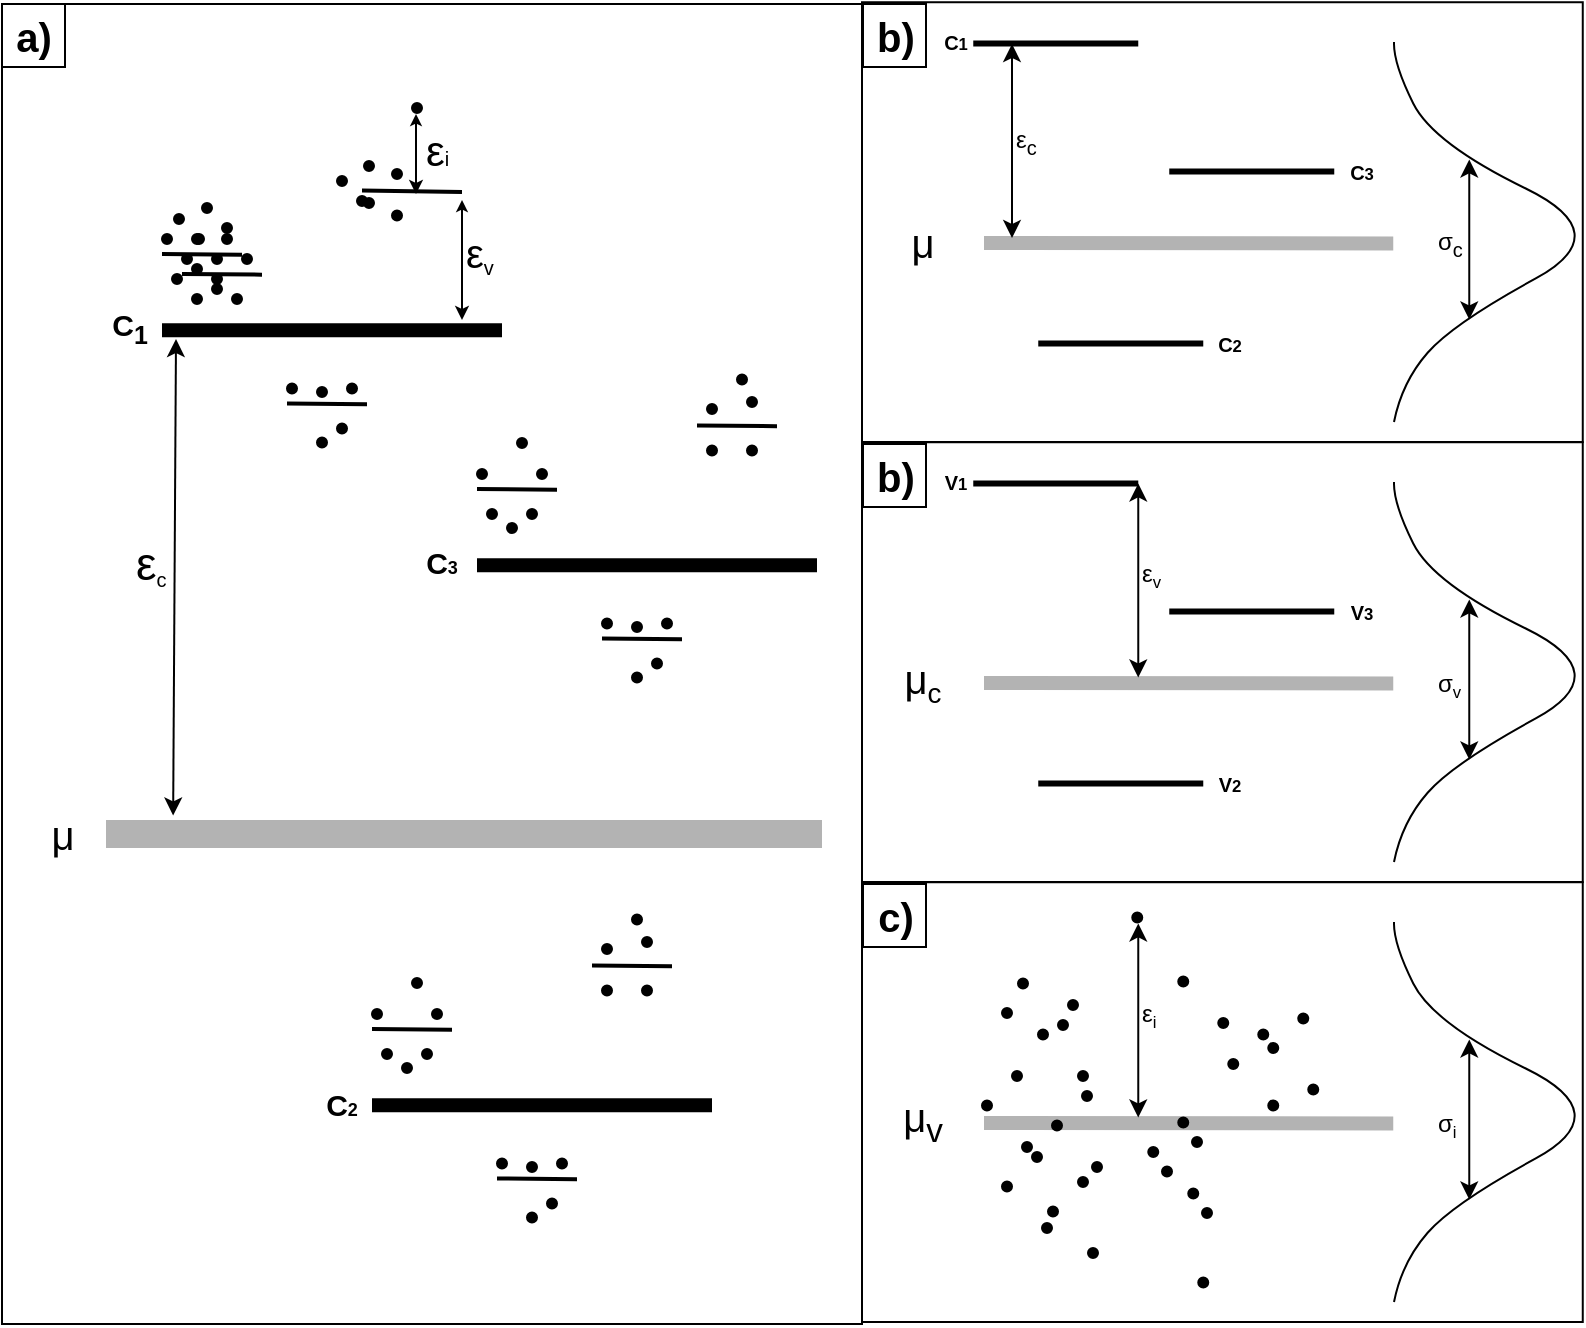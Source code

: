 <mxfile version="21.2.9" type="device">
  <diagram name="Page-1" id="FfpQ_IazZVa8o45NC3K8">
    <mxGraphModel dx="1207" dy="762" grid="1" gridSize="10" guides="1" tooltips="1" connect="1" arrows="1" fold="1" page="1" pageScale="1" pageWidth="2339" pageHeight="3300" math="0" shadow="0">
      <root>
        <mxCell id="0" />
        <mxCell id="1" parent="0" />
        <mxCell id="MrRq66L4TLLm8c6IWFrE-815" value="" style="rounded=0;whiteSpace=wrap;html=1;fillColor=none;" vertex="1" parent="1">
          <mxGeometry x="890" y="61" width="430" height="660" as="geometry" />
        </mxCell>
        <mxCell id="MrRq66L4TLLm8c6IWFrE-689" value="" style="rounded=0;whiteSpace=wrap;html=1;fillColor=none;" vertex="1" parent="1">
          <mxGeometry x="1320" y="60.12" width="360.38" height="219.88" as="geometry" />
        </mxCell>
        <mxCell id="MrRq66L4TLLm8c6IWFrE-183" value="" style="endArrow=none;html=1;rounded=0;strokeColor=#B3B3B3;strokeWidth=14;" edge="1" parent="1">
          <mxGeometry width="50" height="50" relative="1" as="geometry">
            <mxPoint x="942" y="476" as="sourcePoint" />
            <mxPoint x="1300" y="476" as="targetPoint" />
          </mxGeometry>
        </mxCell>
        <mxCell id="MrRq66L4TLLm8c6IWFrE-233" value="" style="curved=1;endArrow=none;html=1;rounded=0;endFill=0;" edge="1" parent="1">
          <mxGeometry width="50" height="50" relative="1" as="geometry">
            <mxPoint x="1586" y="270" as="sourcePoint" />
            <mxPoint x="1586" y="80" as="targetPoint" />
            <Array as="points">
              <mxPoint x="1590" y="250" />
              <mxPoint x="1615.63" y="220.74" />
              <mxPoint x="1698.13" y="175.74" />
              <mxPoint x="1605.63" y="130.74" />
              <mxPoint x="1585.63" y="90.74" />
            </Array>
          </mxGeometry>
        </mxCell>
        <mxCell id="MrRq66L4TLLm8c6IWFrE-234" value="" style="endArrow=none;html=1;rounded=0;strokeColor=#B3B3B3;strokeWidth=7;" edge="1" parent="1">
          <mxGeometry width="50" height="50" relative="1" as="geometry">
            <mxPoint x="1381" y="180.5" as="sourcePoint" />
            <mxPoint x="1585.63" y="180.74" as="targetPoint" />
          </mxGeometry>
        </mxCell>
        <mxCell id="MrRq66L4TLLm8c6IWFrE-236" value="" style="endArrow=none;html=1;rounded=0;strokeWidth=3;" edge="1" parent="1">
          <mxGeometry width="50" height="50" relative="1" as="geometry">
            <mxPoint x="1375.63" y="80.74" as="sourcePoint" />
            <mxPoint x="1458.13" y="80.74" as="targetPoint" />
          </mxGeometry>
        </mxCell>
        <mxCell id="MrRq66L4TLLm8c6IWFrE-237" value="" style="endArrow=classic;startArrow=classic;html=1;rounded=0;" edge="1" parent="1">
          <mxGeometry width="50" height="50" relative="1" as="geometry">
            <mxPoint x="1395" y="178" as="sourcePoint" />
            <mxPoint x="1395" y="81" as="targetPoint" />
          </mxGeometry>
        </mxCell>
        <mxCell id="MrRq66L4TLLm8c6IWFrE-238" value="&lt;div style=&quot;&quot;&gt;&lt;span style=&quot;background-color: initial;&quot;&gt;ε&lt;/span&gt;&lt;sub style=&quot;background-color: initial;&quot;&gt;c&lt;/sub&gt;&lt;/div&gt;" style="text;html=1;strokeColor=none;fillColor=none;align=left;verticalAlign=middle;whiteSpace=wrap;rounded=0;" vertex="1" parent="1">
          <mxGeometry x="1395" y="114.5" width="20" height="30" as="geometry" />
        </mxCell>
        <mxCell id="MrRq66L4TLLm8c6IWFrE-239" value="" style="endArrow=none;html=1;rounded=0;strokeWidth=3;" edge="1" parent="1">
          <mxGeometry width="50" height="50" relative="1" as="geometry">
            <mxPoint x="1408.13" y="230.74" as="sourcePoint" />
            <mxPoint x="1490.63" y="230.74" as="targetPoint" />
          </mxGeometry>
        </mxCell>
        <mxCell id="MrRq66L4TLLm8c6IWFrE-240" value="&lt;b style=&quot;&quot;&gt;&lt;font size=&quot;1&quot;&gt;C&lt;/font&gt;&lt;span style=&quot;font-size: 8.333px;&quot;&gt;2&lt;/span&gt;&lt;/b&gt;" style="text;html=1;strokeColor=none;fillColor=none;align=center;verticalAlign=middle;whiteSpace=wrap;rounded=0;" vertex="1" parent="1">
          <mxGeometry x="1488.13" y="215.74" width="32" height="30" as="geometry" />
        </mxCell>
        <mxCell id="MrRq66L4TLLm8c6IWFrE-241" value="" style="endArrow=none;html=1;rounded=0;strokeWidth=3;" edge="1" parent="1">
          <mxGeometry width="50" height="50" relative="1" as="geometry">
            <mxPoint x="1473.63" y="144.74" as="sourcePoint" />
            <mxPoint x="1556.13" y="144.74" as="targetPoint" />
          </mxGeometry>
        </mxCell>
        <mxCell id="MrRq66L4TLLm8c6IWFrE-242" value="&lt;b style=&quot;&quot;&gt;&lt;font size=&quot;1&quot;&gt;C&lt;/font&gt;&lt;span style=&quot;font-size: 8.333px;&quot;&gt;3&lt;/span&gt;&lt;/b&gt;" style="text;html=1;strokeColor=none;fillColor=none;align=center;verticalAlign=middle;whiteSpace=wrap;rounded=0;" vertex="1" parent="1">
          <mxGeometry x="1553.63" y="129.74" width="32" height="30" as="geometry" />
        </mxCell>
        <mxCell id="MrRq66L4TLLm8c6IWFrE-243" value="&lt;b style=&quot;&quot;&gt;&lt;font size=&quot;1&quot;&gt;C&lt;/font&gt;&lt;span style=&quot;font-size: 8.333px;&quot;&gt;1&lt;/span&gt;&lt;/b&gt;" style="text;html=1;strokeColor=none;fillColor=none;align=center;verticalAlign=middle;whiteSpace=wrap;rounded=0;" vertex="1" parent="1">
          <mxGeometry x="1350.63" y="64.74" width="32" height="30" as="geometry" />
        </mxCell>
        <mxCell id="MrRq66L4TLLm8c6IWFrE-244" value="σ&lt;sub&gt;c&lt;/sub&gt;" style="text;html=1;strokeColor=none;fillColor=none;align=left;verticalAlign=middle;whiteSpace=wrap;rounded=0;" vertex="1" parent="1">
          <mxGeometry x="1605.63" y="165.74" width="20" height="30" as="geometry" />
        </mxCell>
        <mxCell id="MrRq66L4TLLm8c6IWFrE-245" value="" style="endArrow=classic;startArrow=classic;html=1;rounded=0;" edge="1" parent="1">
          <mxGeometry width="50" height="50" relative="1" as="geometry">
            <mxPoint x="1623.63" y="218.74" as="sourcePoint" />
            <mxPoint x="1623.63" y="138.74" as="targetPoint" />
          </mxGeometry>
        </mxCell>
        <mxCell id="MrRq66L4TLLm8c6IWFrE-701" value="&lt;font style=&quot;font-size: 20px;&quot;&gt;μ&lt;/font&gt;" style="text;html=1;strokeColor=none;fillColor=none;align=center;verticalAlign=middle;whiteSpace=wrap;rounded=0;" vertex="1" parent="1">
          <mxGeometry x="1339.63" y="165" width="21" height="30" as="geometry" />
        </mxCell>
        <mxCell id="MrRq66L4TLLm8c6IWFrE-704" value="&lt;b&gt;&lt;font style=&quot;font-size: 20px;&quot;&gt;b)&lt;/font&gt;&lt;/b&gt;" style="whiteSpace=wrap;html=1;aspect=fixed;" vertex="1" parent="1">
          <mxGeometry x="1320.5" y="61" width="31.5" height="31.5" as="geometry" />
        </mxCell>
        <mxCell id="MrRq66L4TLLm8c6IWFrE-708" value="" style="endArrow=none;html=1;rounded=0;strokeWidth=7;" edge="1" parent="1">
          <mxGeometry width="50" height="50" relative="1" as="geometry">
            <mxPoint x="970" y="224.17" as="sourcePoint" />
            <mxPoint x="1140" y="224.17" as="targetPoint" />
          </mxGeometry>
        </mxCell>
        <mxCell id="MrRq66L4TLLm8c6IWFrE-720" value="" style="endArrow=none;html=1;rounded=0;strokeWidth=2;" edge="1" parent="1">
          <mxGeometry width="50" height="50" relative="1" as="geometry">
            <mxPoint x="970" y="186" as="sourcePoint" />
            <mxPoint x="1010" y="186.33" as="targetPoint" />
          </mxGeometry>
        </mxCell>
        <mxCell id="MrRq66L4TLLm8c6IWFrE-724" value="" style="ellipse;whiteSpace=wrap;html=1;aspect=fixed;fillColor=#000000;" vertex="1" parent="1">
          <mxGeometry x="970" y="176" width="5" height="5" as="geometry" />
        </mxCell>
        <mxCell id="MrRq66L4TLLm8c6IWFrE-727" value="" style="ellipse;whiteSpace=wrap;html=1;aspect=fixed;fillColor=#000000;" vertex="1" parent="1">
          <mxGeometry x="975" y="196" width="5" height="5" as="geometry" />
        </mxCell>
        <mxCell id="MrRq66L4TLLm8c6IWFrE-728" value="" style="ellipse;whiteSpace=wrap;html=1;aspect=fixed;fillColor=#000000;" vertex="1" parent="1">
          <mxGeometry x="995" y="196" width="5" height="5" as="geometry" />
        </mxCell>
        <mxCell id="MrRq66L4TLLm8c6IWFrE-729" value="" style="ellipse;whiteSpace=wrap;html=1;aspect=fixed;fillColor=#000000;" vertex="1" parent="1">
          <mxGeometry x="1000" y="176" width="5" height="5" as="geometry" />
        </mxCell>
        <mxCell id="MrRq66L4TLLm8c6IWFrE-741" value="" style="ellipse;whiteSpace=wrap;html=1;aspect=fixed;fillColor=#000000;" vertex="1" parent="1">
          <mxGeometry x="990" y="160.5" width="5" height="5" as="geometry" />
        </mxCell>
        <mxCell id="MrRq66L4TLLm8c6IWFrE-742" value="" style="ellipse;whiteSpace=wrap;html=1;aspect=fixed;fillColor=#000000;" vertex="1" parent="1">
          <mxGeometry x="985" y="191" width="5" height="5" as="geometry" />
        </mxCell>
        <mxCell id="MrRq66L4TLLm8c6IWFrE-743" value="" style="endArrow=none;html=1;rounded=0;strokeWidth=2;" edge="1" parent="1">
          <mxGeometry width="50" height="50" relative="1" as="geometry">
            <mxPoint x="1070" y="154.25" as="sourcePoint" />
            <mxPoint x="1120" y="155" as="targetPoint" />
          </mxGeometry>
        </mxCell>
        <mxCell id="MrRq66L4TLLm8c6IWFrE-744" value="" style="ellipse;whiteSpace=wrap;html=1;aspect=fixed;fillColor=#000000;" vertex="1" parent="1">
          <mxGeometry x="1085" y="143.5" width="5" height="5" as="geometry" />
        </mxCell>
        <mxCell id="MrRq66L4TLLm8c6IWFrE-745" value="" style="ellipse;whiteSpace=wrap;html=1;aspect=fixed;fillColor=#000000;" vertex="1" parent="1">
          <mxGeometry x="1085" y="164.25" width="5" height="5" as="geometry" />
        </mxCell>
        <mxCell id="MrRq66L4TLLm8c6IWFrE-747" value="" style="ellipse;whiteSpace=wrap;html=1;aspect=fixed;fillColor=#000000;" vertex="1" parent="1">
          <mxGeometry x="1057.5" y="147" width="5" height="5" as="geometry" />
        </mxCell>
        <mxCell id="MrRq66L4TLLm8c6IWFrE-748" value="" style="ellipse;whiteSpace=wrap;html=1;aspect=fixed;fillColor=#000000;" vertex="1" parent="1">
          <mxGeometry x="1071" y="139.5" width="5" height="5" as="geometry" />
        </mxCell>
        <mxCell id="MrRq66L4TLLm8c6IWFrE-750" value="" style="endArrow=none;html=1;rounded=0;strokeWidth=2;" edge="1" parent="1">
          <mxGeometry width="50" height="50" relative="1" as="geometry">
            <mxPoint x="1032.5" y="260.75" as="sourcePoint" />
            <mxPoint x="1072.5" y="261.08" as="targetPoint" />
          </mxGeometry>
        </mxCell>
        <mxCell id="MrRq66L4TLLm8c6IWFrE-751" value="" style="ellipse;whiteSpace=wrap;html=1;aspect=fixed;fillColor=#000000;" vertex="1" parent="1">
          <mxGeometry x="1032.5" y="250.75" width="5" height="5" as="geometry" />
        </mxCell>
        <mxCell id="MrRq66L4TLLm8c6IWFrE-753" value="" style="ellipse;whiteSpace=wrap;html=1;aspect=fixed;fillColor=#000000;" vertex="1" parent="1">
          <mxGeometry x="1057.5" y="270.75" width="5" height="5" as="geometry" />
        </mxCell>
        <mxCell id="MrRq66L4TLLm8c6IWFrE-754" value="" style="ellipse;whiteSpace=wrap;html=1;aspect=fixed;fillColor=#000000;" vertex="1" parent="1">
          <mxGeometry x="1062.5" y="250.75" width="5" height="5" as="geometry" />
        </mxCell>
        <mxCell id="MrRq66L4TLLm8c6IWFrE-756" value="" style="ellipse;whiteSpace=wrap;html=1;aspect=fixed;fillColor=#000000;" vertex="1" parent="1">
          <mxGeometry x="1047.5" y="277.75" width="5" height="5" as="geometry" />
        </mxCell>
        <mxCell id="MrRq66L4TLLm8c6IWFrE-758" value="" style="ellipse;whiteSpace=wrap;html=1;aspect=fixed;fillColor=#000000;" vertex="1" parent="1">
          <mxGeometry x="1047.5" y="252.5" width="5" height="5" as="geometry" />
        </mxCell>
        <mxCell id="MrRq66L4TLLm8c6IWFrE-761" value="" style="endArrow=none;html=1;rounded=0;strokeWidth=7;" edge="1" parent="1">
          <mxGeometry width="50" height="50" relative="1" as="geometry">
            <mxPoint x="1127.5" y="341.67" as="sourcePoint" />
            <mxPoint x="1297.5" y="341.67" as="targetPoint" />
          </mxGeometry>
        </mxCell>
        <mxCell id="MrRq66L4TLLm8c6IWFrE-762" value="" style="endArrow=none;html=1;rounded=0;strokeWidth=2;" edge="1" parent="1">
          <mxGeometry width="50" height="50" relative="1" as="geometry">
            <mxPoint x="1127.5" y="303.5" as="sourcePoint" />
            <mxPoint x="1167.5" y="303.83" as="targetPoint" />
          </mxGeometry>
        </mxCell>
        <mxCell id="MrRq66L4TLLm8c6IWFrE-763" value="" style="ellipse;whiteSpace=wrap;html=1;aspect=fixed;fillColor=#000000;" vertex="1" parent="1">
          <mxGeometry x="1127.5" y="293.5" width="5" height="5" as="geometry" />
        </mxCell>
        <mxCell id="MrRq66L4TLLm8c6IWFrE-764" value="" style="ellipse;whiteSpace=wrap;html=1;aspect=fixed;fillColor=#000000;" vertex="1" parent="1">
          <mxGeometry x="1132.5" y="313.5" width="5" height="5" as="geometry" />
        </mxCell>
        <mxCell id="MrRq66L4TLLm8c6IWFrE-765" value="" style="ellipse;whiteSpace=wrap;html=1;aspect=fixed;fillColor=#000000;" vertex="1" parent="1">
          <mxGeometry x="1152.5" y="313.5" width="5" height="5" as="geometry" />
        </mxCell>
        <mxCell id="MrRq66L4TLLm8c6IWFrE-766" value="" style="ellipse;whiteSpace=wrap;html=1;aspect=fixed;fillColor=#000000;" vertex="1" parent="1">
          <mxGeometry x="1157.5" y="293.5" width="5" height="5" as="geometry" />
        </mxCell>
        <mxCell id="MrRq66L4TLLm8c6IWFrE-767" value="" style="ellipse;whiteSpace=wrap;html=1;aspect=fixed;fillColor=#000000;" vertex="1" parent="1">
          <mxGeometry x="1147.5" y="278" width="5" height="5" as="geometry" />
        </mxCell>
        <mxCell id="MrRq66L4TLLm8c6IWFrE-768" value="" style="ellipse;whiteSpace=wrap;html=1;aspect=fixed;fillColor=#000000;" vertex="1" parent="1">
          <mxGeometry x="1142.5" y="320.5" width="5" height="5" as="geometry" />
        </mxCell>
        <mxCell id="MrRq66L4TLLm8c6IWFrE-769" value="" style="endArrow=none;html=1;rounded=0;strokeWidth=2;" edge="1" parent="1">
          <mxGeometry width="50" height="50" relative="1" as="geometry">
            <mxPoint x="1237.5" y="271.75" as="sourcePoint" />
            <mxPoint x="1277.5" y="272.08" as="targetPoint" />
          </mxGeometry>
        </mxCell>
        <mxCell id="MrRq66L4TLLm8c6IWFrE-770" value="" style="ellipse;whiteSpace=wrap;html=1;aspect=fixed;fillColor=#000000;" vertex="1" parent="1">
          <mxGeometry x="1242.5" y="261" width="5" height="5" as="geometry" />
        </mxCell>
        <mxCell id="MrRq66L4TLLm8c6IWFrE-771" value="" style="ellipse;whiteSpace=wrap;html=1;aspect=fixed;fillColor=#000000;" vertex="1" parent="1">
          <mxGeometry x="1242.5" y="281.75" width="5" height="5" as="geometry" />
        </mxCell>
        <mxCell id="MrRq66L4TLLm8c6IWFrE-772" value="" style="ellipse;whiteSpace=wrap;html=1;aspect=fixed;fillColor=#000000;" vertex="1" parent="1">
          <mxGeometry x="1262.5" y="281.75" width="5" height="5" as="geometry" />
        </mxCell>
        <mxCell id="MrRq66L4TLLm8c6IWFrE-773" value="" style="ellipse;whiteSpace=wrap;html=1;aspect=fixed;fillColor=#000000;" vertex="1" parent="1">
          <mxGeometry x="1262.5" y="257.5" width="5" height="5" as="geometry" />
        </mxCell>
        <mxCell id="MrRq66L4TLLm8c6IWFrE-774" value="" style="ellipse;whiteSpace=wrap;html=1;aspect=fixed;fillColor=#000000;" vertex="1" parent="1">
          <mxGeometry x="1257.5" y="246.25" width="5" height="5" as="geometry" />
        </mxCell>
        <mxCell id="MrRq66L4TLLm8c6IWFrE-775" value="" style="endArrow=none;html=1;rounded=0;strokeWidth=2;" edge="1" parent="1">
          <mxGeometry width="50" height="50" relative="1" as="geometry">
            <mxPoint x="1190" y="378.25" as="sourcePoint" />
            <mxPoint x="1230" y="378.58" as="targetPoint" />
          </mxGeometry>
        </mxCell>
        <mxCell id="MrRq66L4TLLm8c6IWFrE-776" value="" style="ellipse;whiteSpace=wrap;html=1;aspect=fixed;fillColor=#000000;" vertex="1" parent="1">
          <mxGeometry x="1190" y="368.25" width="5" height="5" as="geometry" />
        </mxCell>
        <mxCell id="MrRq66L4TLLm8c6IWFrE-777" value="" style="ellipse;whiteSpace=wrap;html=1;aspect=fixed;fillColor=#000000;" vertex="1" parent="1">
          <mxGeometry x="1215" y="388.25" width="5" height="5" as="geometry" />
        </mxCell>
        <mxCell id="MrRq66L4TLLm8c6IWFrE-778" value="" style="ellipse;whiteSpace=wrap;html=1;aspect=fixed;fillColor=#000000;" vertex="1" parent="1">
          <mxGeometry x="1220" y="368.25" width="5" height="5" as="geometry" />
        </mxCell>
        <mxCell id="MrRq66L4TLLm8c6IWFrE-779" value="" style="ellipse;whiteSpace=wrap;html=1;aspect=fixed;fillColor=#000000;" vertex="1" parent="1">
          <mxGeometry x="1205" y="395.25" width="5" height="5" as="geometry" />
        </mxCell>
        <mxCell id="MrRq66L4TLLm8c6IWFrE-780" value="" style="ellipse;whiteSpace=wrap;html=1;aspect=fixed;fillColor=#000000;" vertex="1" parent="1">
          <mxGeometry x="1205" y="370" width="5" height="5" as="geometry" />
        </mxCell>
        <mxCell id="MrRq66L4TLLm8c6IWFrE-781" value="" style="endArrow=none;html=1;rounded=0;strokeWidth=7;" edge="1" parent="1">
          <mxGeometry width="50" height="50" relative="1" as="geometry">
            <mxPoint x="1075" y="611.67" as="sourcePoint" />
            <mxPoint x="1245" y="611.67" as="targetPoint" />
          </mxGeometry>
        </mxCell>
        <mxCell id="MrRq66L4TLLm8c6IWFrE-782" value="" style="endArrow=none;html=1;rounded=0;strokeWidth=2;" edge="1" parent="1">
          <mxGeometry width="50" height="50" relative="1" as="geometry">
            <mxPoint x="1075" y="573.5" as="sourcePoint" />
            <mxPoint x="1115" y="573.83" as="targetPoint" />
          </mxGeometry>
        </mxCell>
        <mxCell id="MrRq66L4TLLm8c6IWFrE-783" value="" style="ellipse;whiteSpace=wrap;html=1;aspect=fixed;fillColor=#000000;" vertex="1" parent="1">
          <mxGeometry x="1075" y="563.5" width="5" height="5" as="geometry" />
        </mxCell>
        <mxCell id="MrRq66L4TLLm8c6IWFrE-784" value="" style="ellipse;whiteSpace=wrap;html=1;aspect=fixed;fillColor=#000000;" vertex="1" parent="1">
          <mxGeometry x="1080" y="583.5" width="5" height="5" as="geometry" />
        </mxCell>
        <mxCell id="MrRq66L4TLLm8c6IWFrE-785" value="" style="ellipse;whiteSpace=wrap;html=1;aspect=fixed;fillColor=#000000;" vertex="1" parent="1">
          <mxGeometry x="1100" y="583.5" width="5" height="5" as="geometry" />
        </mxCell>
        <mxCell id="MrRq66L4TLLm8c6IWFrE-786" value="" style="ellipse;whiteSpace=wrap;html=1;aspect=fixed;fillColor=#000000;" vertex="1" parent="1">
          <mxGeometry x="1105" y="563.5" width="5" height="5" as="geometry" />
        </mxCell>
        <mxCell id="MrRq66L4TLLm8c6IWFrE-787" value="" style="ellipse;whiteSpace=wrap;html=1;aspect=fixed;fillColor=#000000;" vertex="1" parent="1">
          <mxGeometry x="1095" y="548" width="5" height="5" as="geometry" />
        </mxCell>
        <mxCell id="MrRq66L4TLLm8c6IWFrE-788" value="" style="ellipse;whiteSpace=wrap;html=1;aspect=fixed;fillColor=#000000;" vertex="1" parent="1">
          <mxGeometry x="1090" y="590.5" width="5" height="5" as="geometry" />
        </mxCell>
        <mxCell id="MrRq66L4TLLm8c6IWFrE-789" value="" style="endArrow=none;html=1;rounded=0;strokeWidth=2;" edge="1" parent="1">
          <mxGeometry width="50" height="50" relative="1" as="geometry">
            <mxPoint x="1185" y="541.75" as="sourcePoint" />
            <mxPoint x="1225" y="542.08" as="targetPoint" />
          </mxGeometry>
        </mxCell>
        <mxCell id="MrRq66L4TLLm8c6IWFrE-790" value="" style="ellipse;whiteSpace=wrap;html=1;aspect=fixed;fillColor=#000000;" vertex="1" parent="1">
          <mxGeometry x="1190" y="531" width="5" height="5" as="geometry" />
        </mxCell>
        <mxCell id="MrRq66L4TLLm8c6IWFrE-791" value="" style="ellipse;whiteSpace=wrap;html=1;aspect=fixed;fillColor=#000000;" vertex="1" parent="1">
          <mxGeometry x="1190" y="551.75" width="5" height="5" as="geometry" />
        </mxCell>
        <mxCell id="MrRq66L4TLLm8c6IWFrE-792" value="" style="ellipse;whiteSpace=wrap;html=1;aspect=fixed;fillColor=#000000;" vertex="1" parent="1">
          <mxGeometry x="1210" y="551.75" width="5" height="5" as="geometry" />
        </mxCell>
        <mxCell id="MrRq66L4TLLm8c6IWFrE-793" value="" style="ellipse;whiteSpace=wrap;html=1;aspect=fixed;fillColor=#000000;" vertex="1" parent="1">
          <mxGeometry x="1210" y="527.5" width="5" height="5" as="geometry" />
        </mxCell>
        <mxCell id="MrRq66L4TLLm8c6IWFrE-794" value="" style="ellipse;whiteSpace=wrap;html=1;aspect=fixed;fillColor=#000000;" vertex="1" parent="1">
          <mxGeometry x="1205" y="516.25" width="5" height="5" as="geometry" />
        </mxCell>
        <mxCell id="MrRq66L4TLLm8c6IWFrE-795" value="" style="endArrow=none;html=1;rounded=0;strokeWidth=2;" edge="1" parent="1">
          <mxGeometry width="50" height="50" relative="1" as="geometry">
            <mxPoint x="1137.5" y="648.25" as="sourcePoint" />
            <mxPoint x="1177.5" y="648.58" as="targetPoint" />
          </mxGeometry>
        </mxCell>
        <mxCell id="MrRq66L4TLLm8c6IWFrE-796" value="" style="ellipse;whiteSpace=wrap;html=1;aspect=fixed;fillColor=#000000;" vertex="1" parent="1">
          <mxGeometry x="1137.5" y="638.25" width="5" height="5" as="geometry" />
        </mxCell>
        <mxCell id="MrRq66L4TLLm8c6IWFrE-797" value="" style="ellipse;whiteSpace=wrap;html=1;aspect=fixed;fillColor=#000000;" vertex="1" parent="1">
          <mxGeometry x="1162.5" y="658.25" width="5" height="5" as="geometry" />
        </mxCell>
        <mxCell id="MrRq66L4TLLm8c6IWFrE-798" value="" style="ellipse;whiteSpace=wrap;html=1;aspect=fixed;fillColor=#000000;" vertex="1" parent="1">
          <mxGeometry x="1167.5" y="638.25" width="5" height="5" as="geometry" />
        </mxCell>
        <mxCell id="MrRq66L4TLLm8c6IWFrE-799" value="" style="ellipse;whiteSpace=wrap;html=1;aspect=fixed;fillColor=#000000;" vertex="1" parent="1">
          <mxGeometry x="1152.5" y="665.25" width="5" height="5" as="geometry" />
        </mxCell>
        <mxCell id="MrRq66L4TLLm8c6IWFrE-800" value="" style="ellipse;whiteSpace=wrap;html=1;aspect=fixed;fillColor=#000000;" vertex="1" parent="1">
          <mxGeometry x="1152.5" y="640" width="5" height="5" as="geometry" />
        </mxCell>
        <mxCell id="MrRq66L4TLLm8c6IWFrE-801" value="&lt;b style=&quot;font-size: 15px;&quot;&gt;&lt;font style=&quot;font-size: 15px;&quot;&gt;C&lt;/font&gt;&lt;span style=&quot;&quot;&gt;&lt;sub&gt;1&lt;/sub&gt;&lt;/span&gt;&lt;/b&gt;" style="text;html=1;strokeColor=none;fillColor=none;align=center;verticalAlign=middle;whiteSpace=wrap;rounded=0;" vertex="1" parent="1">
          <mxGeometry x="938" y="208" width="32" height="30" as="geometry" />
        </mxCell>
        <mxCell id="MrRq66L4TLLm8c6IWFrE-802" value="&lt;b style=&quot;&quot;&gt;&lt;font style=&quot;font-size: 15px;&quot;&gt;C&lt;/font&gt;&lt;font style=&quot;font-size: 9px;&quot;&gt;3&lt;/font&gt;&lt;/b&gt;" style="text;html=1;strokeColor=none;fillColor=none;align=center;verticalAlign=middle;whiteSpace=wrap;rounded=0;" vertex="1" parent="1">
          <mxGeometry x="1094" y="324.5" width="32" height="30" as="geometry" />
        </mxCell>
        <mxCell id="MrRq66L4TLLm8c6IWFrE-803" value="&lt;b style=&quot;&quot;&gt;&lt;font style=&quot;font-size: 15px;&quot;&gt;C&lt;/font&gt;&lt;font style=&quot;font-size: 9px;&quot;&gt;2&lt;/font&gt;&lt;/b&gt;" style="text;html=1;strokeColor=none;fillColor=none;align=center;verticalAlign=middle;whiteSpace=wrap;rounded=0;" vertex="1" parent="1">
          <mxGeometry x="1044" y="595.5" width="32" height="30" as="geometry" />
        </mxCell>
        <mxCell id="MrRq66L4TLLm8c6IWFrE-804" value="" style="endArrow=classic;startArrow=classic;html=1;rounded=0;entryX=1;entryY=0.75;entryDx=0;entryDy=0;" edge="1" parent="1">
          <mxGeometry width="50" height="50" relative="1" as="geometry">
            <mxPoint x="975.57" y="466.75" as="sourcePoint" />
            <mxPoint x="977" y="228.5" as="targetPoint" />
          </mxGeometry>
        </mxCell>
        <mxCell id="MrRq66L4TLLm8c6IWFrE-805" value="&lt;div style=&quot;&quot;&gt;&lt;span style=&quot;background-color: initial;&quot;&gt;&lt;font style=&quot;font-size: 23px;&quot;&gt;ε&lt;/font&gt;&lt;/span&gt;&lt;sub style=&quot;background-color: initial;&quot;&gt;c&lt;/sub&gt;&lt;/div&gt;" style="text;html=1;strokeColor=none;fillColor=none;align=left;verticalAlign=middle;whiteSpace=wrap;rounded=0;" vertex="1" parent="1">
          <mxGeometry x="955" y="325.75" width="20" height="30" as="geometry" />
        </mxCell>
        <mxCell id="MrRq66L4TLLm8c6IWFrE-806" value="" style="ellipse;whiteSpace=wrap;html=1;aspect=fixed;fillColor=#000000;" vertex="1" parent="1">
          <mxGeometry x="985" y="176" width="5" height="5" as="geometry" />
        </mxCell>
        <mxCell id="MrRq66L4TLLm8c6IWFrE-807" value="" style="ellipse;whiteSpace=wrap;html=1;aspect=fixed;fillColor=#000000;" vertex="1" parent="1">
          <mxGeometry x="976" y="166" width="5" height="5" as="geometry" />
        </mxCell>
        <mxCell id="MrRq66L4TLLm8c6IWFrE-808" value="" style="endArrow=classic;startArrow=classic;html=1;rounded=0;endSize=3;startSize=4;" edge="1" parent="1">
          <mxGeometry width="50" height="50" relative="1" as="geometry">
            <mxPoint x="1120" y="219" as="sourcePoint" />
            <mxPoint x="1120" y="159" as="targetPoint" />
          </mxGeometry>
        </mxCell>
        <mxCell id="MrRq66L4TLLm8c6IWFrE-809" value="&lt;div style=&quot;&quot;&gt;&lt;span style=&quot;background-color: initial;&quot;&gt;&lt;font style=&quot;font-size: 20px;&quot;&gt;ε&lt;/font&gt;&lt;/span&gt;&lt;sub style=&quot;background-color: initial;&quot;&gt;v&lt;/sub&gt;&lt;/div&gt;" style="text;html=1;strokeColor=none;fillColor=none;align=left;verticalAlign=middle;whiteSpace=wrap;rounded=0;" vertex="1" parent="1">
          <mxGeometry x="1120" y="171" width="20" height="30" as="geometry" />
        </mxCell>
        <mxCell id="MrRq66L4TLLm8c6IWFrE-810" value="" style="ellipse;whiteSpace=wrap;html=1;aspect=fixed;fillColor=#000000;" vertex="1" parent="1">
          <mxGeometry x="1071" y="158" width="5" height="5" as="geometry" />
        </mxCell>
        <mxCell id="MrRq66L4TLLm8c6IWFrE-812" value="" style="ellipse;whiteSpace=wrap;html=1;aspect=fixed;fillColor=#000000;" vertex="1" parent="1">
          <mxGeometry x="1095" y="110.5" width="5" height="5" as="geometry" />
        </mxCell>
        <mxCell id="MrRq66L4TLLm8c6IWFrE-813" value="" style="endArrow=classic;startArrow=classic;html=1;rounded=0;endSize=3;startSize=4;" edge="1" parent="1">
          <mxGeometry width="50" height="50" relative="1" as="geometry">
            <mxPoint x="1097" y="156" as="sourcePoint" />
            <mxPoint x="1097" y="116" as="targetPoint" />
          </mxGeometry>
        </mxCell>
        <mxCell id="MrRq66L4TLLm8c6IWFrE-814" value="&lt;div style=&quot;&quot;&gt;&lt;span style=&quot;background-color: initial;&quot;&gt;&lt;font style=&quot;font-size: 21px;&quot;&gt;ε&lt;/font&gt;&lt;span style=&quot;font-size: 10px;&quot;&gt;i&lt;/span&gt;&lt;/span&gt;&lt;/div&gt;" style="text;html=1;strokeColor=none;fillColor=none;align=left;verticalAlign=middle;whiteSpace=wrap;rounded=0;" vertex="1" parent="1">
          <mxGeometry x="1100" y="118.5" width="20" height="30" as="geometry" />
        </mxCell>
        <mxCell id="MrRq66L4TLLm8c6IWFrE-816" value="&lt;font style=&quot;font-size: 20px;&quot;&gt;μ&lt;/font&gt;" style="text;html=1;strokeColor=none;fillColor=none;align=center;verticalAlign=middle;whiteSpace=wrap;rounded=0;" vertex="1" parent="1">
          <mxGeometry x="910" y="461.25" width="21" height="30" as="geometry" />
        </mxCell>
        <mxCell id="MrRq66L4TLLm8c6IWFrE-834" value="" style="rounded=0;whiteSpace=wrap;html=1;fillColor=none;" vertex="1" parent="1">
          <mxGeometry x="1320" y="280.12" width="360.38" height="219.88" as="geometry" />
        </mxCell>
        <mxCell id="MrRq66L4TLLm8c6IWFrE-835" value="" style="curved=1;endArrow=none;html=1;rounded=0;endFill=0;" edge="1" parent="1">
          <mxGeometry width="50" height="50" relative="1" as="geometry">
            <mxPoint x="1586" y="490" as="sourcePoint" />
            <mxPoint x="1586" y="300" as="targetPoint" />
            <Array as="points">
              <mxPoint x="1590" y="470" />
              <mxPoint x="1615.63" y="440.74" />
              <mxPoint x="1698.13" y="395.74" />
              <mxPoint x="1605.63" y="350.74" />
              <mxPoint x="1585.63" y="310.74" />
            </Array>
          </mxGeometry>
        </mxCell>
        <mxCell id="MrRq66L4TLLm8c6IWFrE-836" value="" style="endArrow=none;html=1;rounded=0;strokeColor=#B3B3B3;strokeWidth=7;" edge="1" parent="1">
          <mxGeometry width="50" height="50" relative="1" as="geometry">
            <mxPoint x="1381" y="400.5" as="sourcePoint" />
            <mxPoint x="1585.63" y="400.74" as="targetPoint" />
          </mxGeometry>
        </mxCell>
        <mxCell id="MrRq66L4TLLm8c6IWFrE-837" value="" style="endArrow=none;html=1;rounded=0;strokeWidth=3;" edge="1" parent="1">
          <mxGeometry width="50" height="50" relative="1" as="geometry">
            <mxPoint x="1375.63" y="300.74" as="sourcePoint" />
            <mxPoint x="1458.13" y="300.74" as="targetPoint" />
          </mxGeometry>
        </mxCell>
        <mxCell id="MrRq66L4TLLm8c6IWFrE-838" value="" style="endArrow=classic;startArrow=classic;html=1;rounded=0;" edge="1" parent="1">
          <mxGeometry width="50" height="50" relative="1" as="geometry">
            <mxPoint x="1458.13" y="397.74" as="sourcePoint" />
            <mxPoint x="1458.13" y="300.74" as="targetPoint" />
          </mxGeometry>
        </mxCell>
        <mxCell id="MrRq66L4TLLm8c6IWFrE-839" value="&lt;div style=&quot;&quot;&gt;&lt;span style=&quot;background-color: initial;&quot;&gt;ε&lt;span style=&quot;font-size: 10px;&quot;&gt;&lt;sub&gt;v&lt;/sub&gt;&lt;/span&gt;&lt;/span&gt;&lt;/div&gt;" style="text;html=1;strokeColor=none;fillColor=none;align=left;verticalAlign=middle;whiteSpace=wrap;rounded=0;" vertex="1" parent="1">
          <mxGeometry x="1458.13" y="330.74" width="20" height="30" as="geometry" />
        </mxCell>
        <mxCell id="MrRq66L4TLLm8c6IWFrE-840" value="" style="endArrow=none;html=1;rounded=0;strokeWidth=3;" edge="1" parent="1">
          <mxGeometry width="50" height="50" relative="1" as="geometry">
            <mxPoint x="1408.13" y="450.74" as="sourcePoint" />
            <mxPoint x="1490.63" y="450.74" as="targetPoint" />
          </mxGeometry>
        </mxCell>
        <mxCell id="MrRq66L4TLLm8c6IWFrE-841" value="&lt;b style=&quot;&quot;&gt;&lt;font size=&quot;1&quot;&gt;V&lt;/font&gt;&lt;span style=&quot;font-size: 8.333px;&quot;&gt;2&lt;/span&gt;&lt;/b&gt;" style="text;html=1;strokeColor=none;fillColor=none;align=center;verticalAlign=middle;whiteSpace=wrap;rounded=0;" vertex="1" parent="1">
          <mxGeometry x="1488.13" y="435.74" width="32" height="30" as="geometry" />
        </mxCell>
        <mxCell id="MrRq66L4TLLm8c6IWFrE-842" value="" style="endArrow=none;html=1;rounded=0;strokeWidth=3;" edge="1" parent="1">
          <mxGeometry width="50" height="50" relative="1" as="geometry">
            <mxPoint x="1473.63" y="364.74" as="sourcePoint" />
            <mxPoint x="1556.13" y="364.74" as="targetPoint" />
          </mxGeometry>
        </mxCell>
        <mxCell id="MrRq66L4TLLm8c6IWFrE-843" value="&lt;b style=&quot;&quot;&gt;&lt;font size=&quot;1&quot;&gt;V&lt;/font&gt;&lt;span style=&quot;font-size: 8.333px;&quot;&gt;3&lt;/span&gt;&lt;/b&gt;" style="text;html=1;strokeColor=none;fillColor=none;align=center;verticalAlign=middle;whiteSpace=wrap;rounded=0;" vertex="1" parent="1">
          <mxGeometry x="1553.63" y="349.74" width="32" height="30" as="geometry" />
        </mxCell>
        <mxCell id="MrRq66L4TLLm8c6IWFrE-844" value="&lt;b style=&quot;&quot;&gt;&lt;font size=&quot;1&quot;&gt;V&lt;/font&gt;&lt;span style=&quot;font-size: 8.333px;&quot;&gt;1&lt;/span&gt;&lt;/b&gt;" style="text;html=1;strokeColor=none;fillColor=none;align=center;verticalAlign=middle;whiteSpace=wrap;rounded=0;" vertex="1" parent="1">
          <mxGeometry x="1350.63" y="284.74" width="32" height="30" as="geometry" />
        </mxCell>
        <mxCell id="MrRq66L4TLLm8c6IWFrE-845" value="σ&lt;span style=&quot;font-size: 10px;&quot;&gt;&lt;sub&gt;v&lt;/sub&gt;&lt;/span&gt;" style="text;html=1;strokeColor=none;fillColor=none;align=left;verticalAlign=middle;whiteSpace=wrap;rounded=0;" vertex="1" parent="1">
          <mxGeometry x="1605.63" y="385.74" width="20" height="30" as="geometry" />
        </mxCell>
        <mxCell id="MrRq66L4TLLm8c6IWFrE-846" value="" style="endArrow=classic;startArrow=classic;html=1;rounded=0;" edge="1" parent="1">
          <mxGeometry width="50" height="50" relative="1" as="geometry">
            <mxPoint x="1623.63" y="438.74" as="sourcePoint" />
            <mxPoint x="1623.63" y="358.74" as="targetPoint" />
          </mxGeometry>
        </mxCell>
        <mxCell id="MrRq66L4TLLm8c6IWFrE-847" value="&lt;font style=&quot;font-size: 20px;&quot;&gt;μ&lt;/font&gt;&lt;font style=&quot;font-size: 16.667px;&quot;&gt;&lt;sub&gt;c&lt;/sub&gt;&lt;/font&gt;" style="text;html=1;strokeColor=none;fillColor=none;align=center;verticalAlign=middle;whiteSpace=wrap;rounded=0;" vertex="1" parent="1">
          <mxGeometry x="1339.63" y="385" width="21" height="30" as="geometry" />
        </mxCell>
        <mxCell id="MrRq66L4TLLm8c6IWFrE-848" value="&lt;b&gt;&lt;font style=&quot;font-size: 20px;&quot;&gt;b)&lt;/font&gt;&lt;/b&gt;" style="whiteSpace=wrap;html=1;aspect=fixed;" vertex="1" parent="1">
          <mxGeometry x="1320.5" y="281" width="31.5" height="31.5" as="geometry" />
        </mxCell>
        <mxCell id="MrRq66L4TLLm8c6IWFrE-849" value="" style="rounded=0;whiteSpace=wrap;html=1;fillColor=none;" vertex="1" parent="1">
          <mxGeometry x="1320" y="500.12" width="360.38" height="219.88" as="geometry" />
        </mxCell>
        <mxCell id="MrRq66L4TLLm8c6IWFrE-850" value="" style="curved=1;endArrow=none;html=1;rounded=0;endFill=0;" edge="1" parent="1">
          <mxGeometry width="50" height="50" relative="1" as="geometry">
            <mxPoint x="1586" y="710" as="sourcePoint" />
            <mxPoint x="1586" y="520" as="targetPoint" />
            <Array as="points">
              <mxPoint x="1590" y="690" />
              <mxPoint x="1615.63" y="660.74" />
              <mxPoint x="1698.13" y="615.74" />
              <mxPoint x="1605.63" y="570.74" />
              <mxPoint x="1585.63" y="530.74" />
            </Array>
          </mxGeometry>
        </mxCell>
        <mxCell id="MrRq66L4TLLm8c6IWFrE-851" value="" style="endArrow=none;html=1;rounded=0;strokeColor=#B3B3B3;strokeWidth=7;" edge="1" parent="1">
          <mxGeometry width="50" height="50" relative="1" as="geometry">
            <mxPoint x="1381" y="620.5" as="sourcePoint" />
            <mxPoint x="1585.63" y="620.74" as="targetPoint" />
          </mxGeometry>
        </mxCell>
        <mxCell id="MrRq66L4TLLm8c6IWFrE-853" value="" style="endArrow=classic;startArrow=classic;html=1;rounded=0;" edge="1" parent="1">
          <mxGeometry width="50" height="50" relative="1" as="geometry">
            <mxPoint x="1458.13" y="617.74" as="sourcePoint" />
            <mxPoint x="1458.13" y="520.74" as="targetPoint" />
          </mxGeometry>
        </mxCell>
        <mxCell id="MrRq66L4TLLm8c6IWFrE-854" value="&lt;div style=&quot;&quot;&gt;&lt;span style=&quot;background-color: initial;&quot;&gt;ε&lt;span style=&quot;font-size: 10px;&quot;&gt;&lt;sub&gt;i&lt;/sub&gt;&lt;/span&gt;&lt;/span&gt;&lt;/div&gt;" style="text;html=1;strokeColor=none;fillColor=none;align=left;verticalAlign=middle;whiteSpace=wrap;rounded=0;" vertex="1" parent="1">
          <mxGeometry x="1458.13" y="550.74" width="20" height="30" as="geometry" />
        </mxCell>
        <mxCell id="MrRq66L4TLLm8c6IWFrE-860" value="σ&lt;span style=&quot;font-size: 10px;&quot;&gt;&lt;sub&gt;i&lt;/sub&gt;&lt;/span&gt;" style="text;html=1;strokeColor=none;fillColor=none;align=left;verticalAlign=middle;whiteSpace=wrap;rounded=0;" vertex="1" parent="1">
          <mxGeometry x="1605.63" y="605.74" width="20" height="30" as="geometry" />
        </mxCell>
        <mxCell id="MrRq66L4TLLm8c6IWFrE-861" value="" style="endArrow=classic;startArrow=classic;html=1;rounded=0;" edge="1" parent="1">
          <mxGeometry width="50" height="50" relative="1" as="geometry">
            <mxPoint x="1623.63" y="658.74" as="sourcePoint" />
            <mxPoint x="1623.63" y="578.74" as="targetPoint" />
          </mxGeometry>
        </mxCell>
        <mxCell id="MrRq66L4TLLm8c6IWFrE-862" value="&lt;font style=&quot;font-size: 20px;&quot;&gt;μ&lt;sub&gt;v&lt;/sub&gt;&lt;/font&gt;" style="text;html=1;strokeColor=none;fillColor=none;align=center;verticalAlign=middle;whiteSpace=wrap;rounded=0;" vertex="1" parent="1">
          <mxGeometry x="1339.63" y="605" width="21" height="30" as="geometry" />
        </mxCell>
        <mxCell id="MrRq66L4TLLm8c6IWFrE-863" value="&lt;b&gt;&lt;font style=&quot;font-size: 20px;&quot;&gt;c)&lt;/font&gt;&lt;/b&gt;" style="whiteSpace=wrap;html=1;aspect=fixed;" vertex="1" parent="1">
          <mxGeometry x="1320.5" y="501" width="31.5" height="31.5" as="geometry" />
        </mxCell>
        <mxCell id="MrRq66L4TLLm8c6IWFrE-864" value="&lt;b&gt;&lt;font style=&quot;font-size: 20px;&quot;&gt;a)&lt;/font&gt;&lt;/b&gt;" style="whiteSpace=wrap;html=1;aspect=fixed;" vertex="1" parent="1">
          <mxGeometry x="890" y="61" width="31.5" height="31.5" as="geometry" />
        </mxCell>
        <mxCell id="MrRq66L4TLLm8c6IWFrE-866" value="" style="ellipse;whiteSpace=wrap;html=1;aspect=fixed;fillColor=#000000;" vertex="1" parent="1">
          <mxGeometry x="1390" y="563" width="5" height="5" as="geometry" />
        </mxCell>
        <mxCell id="MrRq66L4TLLm8c6IWFrE-868" value="" style="ellipse;whiteSpace=wrap;html=1;aspect=fixed;fillColor=#000000;" vertex="1" parent="1">
          <mxGeometry x="1455.13" y="515.25" width="5" height="5" as="geometry" />
        </mxCell>
        <mxCell id="MrRq66L4TLLm8c6IWFrE-869" value="" style="ellipse;whiteSpace=wrap;html=1;aspect=fixed;fillColor=#000000;" vertex="1" parent="1">
          <mxGeometry x="1398" y="548.25" width="5" height="5" as="geometry" />
        </mxCell>
        <mxCell id="MrRq66L4TLLm8c6IWFrE-870" value="" style="ellipse;whiteSpace=wrap;html=1;aspect=fixed;fillColor=#000000;" vertex="1" parent="1">
          <mxGeometry x="1418" y="569" width="5" height="5" as="geometry" />
        </mxCell>
        <mxCell id="MrRq66L4TLLm8c6IWFrE-872" value="" style="ellipse;whiteSpace=wrap;html=1;aspect=fixed;fillColor=#000000;" vertex="1" parent="1">
          <mxGeometry x="1380" y="609.25" width="5" height="5" as="geometry" />
        </mxCell>
        <mxCell id="MrRq66L4TLLm8c6IWFrE-873" value="" style="ellipse;whiteSpace=wrap;html=1;aspect=fixed;fillColor=#000000;" vertex="1" parent="1">
          <mxGeometry x="1400" y="630" width="5" height="5" as="geometry" />
        </mxCell>
        <mxCell id="MrRq66L4TLLm8c6IWFrE-874" value="" style="ellipse;whiteSpace=wrap;html=1;aspect=fixed;fillColor=#000000;" vertex="1" parent="1">
          <mxGeometry x="1395" y="594.5" width="5" height="5" as="geometry" />
        </mxCell>
        <mxCell id="MrRq66L4TLLm8c6IWFrE-875" value="" style="ellipse;whiteSpace=wrap;html=1;aspect=fixed;fillColor=#000000;" vertex="1" parent="1">
          <mxGeometry x="1408" y="573.75" width="5" height="5" as="geometry" />
        </mxCell>
        <mxCell id="MrRq66L4TLLm8c6IWFrE-876" value="" style="ellipse;whiteSpace=wrap;html=1;aspect=fixed;fillColor=#000000;" vertex="1" parent="1">
          <mxGeometry x="1428" y="594.5" width="5" height="5" as="geometry" />
        </mxCell>
        <mxCell id="MrRq66L4TLLm8c6IWFrE-877" value="" style="ellipse;whiteSpace=wrap;html=1;aspect=fixed;fillColor=#000000;" vertex="1" parent="1">
          <mxGeometry x="1423" y="559" width="5" height="5" as="geometry" />
        </mxCell>
        <mxCell id="MrRq66L4TLLm8c6IWFrE-878" value="" style="ellipse;whiteSpace=wrap;html=1;aspect=fixed;fillColor=#000000;" vertex="1" parent="1">
          <mxGeometry x="1415" y="619.25" width="5" height="5" as="geometry" />
        </mxCell>
        <mxCell id="MrRq66L4TLLm8c6IWFrE-879" value="" style="ellipse;whiteSpace=wrap;html=1;aspect=fixed;fillColor=#000000;" vertex="1" parent="1">
          <mxGeometry x="1435" y="640" width="5" height="5" as="geometry" />
        </mxCell>
        <mxCell id="MrRq66L4TLLm8c6IWFrE-880" value="" style="ellipse;whiteSpace=wrap;html=1;aspect=fixed;fillColor=#000000;" vertex="1" parent="1">
          <mxGeometry x="1430" y="604.5" width="5" height="5" as="geometry" />
        </mxCell>
        <mxCell id="MrRq66L4TLLm8c6IWFrE-881" value="" style="ellipse;whiteSpace=wrap;html=1;aspect=fixed;fillColor=#000000;" vertex="1" parent="1">
          <mxGeometry x="1478.13" y="547.25" width="5" height="5" as="geometry" />
        </mxCell>
        <mxCell id="MrRq66L4TLLm8c6IWFrE-882" value="" style="ellipse;whiteSpace=wrap;html=1;aspect=fixed;fillColor=#000000;" vertex="1" parent="1">
          <mxGeometry x="1498.13" y="568" width="5" height="5" as="geometry" />
        </mxCell>
        <mxCell id="MrRq66L4TLLm8c6IWFrE-884" value="" style="ellipse;whiteSpace=wrap;html=1;aspect=fixed;fillColor=#000000;" vertex="1" parent="1">
          <mxGeometry x="1463.13" y="632.5" width="5" height="5" as="geometry" />
        </mxCell>
        <mxCell id="MrRq66L4TLLm8c6IWFrE-885" value="" style="ellipse;whiteSpace=wrap;html=1;aspect=fixed;fillColor=#000000;" vertex="1" parent="1">
          <mxGeometry x="1483.13" y="653.25" width="5" height="5" as="geometry" />
        </mxCell>
        <mxCell id="MrRq66L4TLLm8c6IWFrE-886" value="" style="ellipse;whiteSpace=wrap;html=1;aspect=fixed;fillColor=#000000;" vertex="1" parent="1">
          <mxGeometry x="1478.13" y="617.75" width="5" height="5" as="geometry" />
        </mxCell>
        <mxCell id="MrRq66L4TLLm8c6IWFrE-887" value="" style="ellipse;whiteSpace=wrap;html=1;aspect=fixed;fillColor=#000000;" vertex="1" parent="1">
          <mxGeometry x="1413" y="662.25" width="5" height="5" as="geometry" />
        </mxCell>
        <mxCell id="MrRq66L4TLLm8c6IWFrE-888" value="" style="ellipse;whiteSpace=wrap;html=1;aspect=fixed;fillColor=#000000;" vertex="1" parent="1">
          <mxGeometry x="1433" y="683" width="5" height="5" as="geometry" />
        </mxCell>
        <mxCell id="MrRq66L4TLLm8c6IWFrE-889" value="" style="ellipse;whiteSpace=wrap;html=1;aspect=fixed;fillColor=#000000;" vertex="1" parent="1">
          <mxGeometry x="1428" y="647.5" width="5" height="5" as="geometry" />
        </mxCell>
        <mxCell id="MrRq66L4TLLm8c6IWFrE-890" value="" style="ellipse;whiteSpace=wrap;html=1;aspect=fixed;fillColor=#000000;" vertex="1" parent="1">
          <mxGeometry x="1390" y="649.75" width="5" height="5" as="geometry" />
        </mxCell>
        <mxCell id="MrRq66L4TLLm8c6IWFrE-891" value="" style="ellipse;whiteSpace=wrap;html=1;aspect=fixed;fillColor=#000000;" vertex="1" parent="1">
          <mxGeometry x="1410" y="670.5" width="5" height="5" as="geometry" />
        </mxCell>
        <mxCell id="MrRq66L4TLLm8c6IWFrE-892" value="" style="ellipse;whiteSpace=wrap;html=1;aspect=fixed;fillColor=#000000;" vertex="1" parent="1">
          <mxGeometry x="1405" y="635" width="5" height="5" as="geometry" />
        </mxCell>
        <mxCell id="MrRq66L4TLLm8c6IWFrE-893" value="" style="ellipse;whiteSpace=wrap;html=1;aspect=fixed;fillColor=#000000;" vertex="1" parent="1">
          <mxGeometry x="1503.13" y="588.5" width="5" height="5" as="geometry" />
        </mxCell>
        <mxCell id="MrRq66L4TLLm8c6IWFrE-894" value="" style="ellipse;whiteSpace=wrap;html=1;aspect=fixed;fillColor=#000000;" vertex="1" parent="1">
          <mxGeometry x="1523.13" y="609.25" width="5" height="5" as="geometry" />
        </mxCell>
        <mxCell id="MrRq66L4TLLm8c6IWFrE-895" value="" style="ellipse;whiteSpace=wrap;html=1;aspect=fixed;fillColor=#000000;" vertex="1" parent="1">
          <mxGeometry x="1518.13" y="573.75" width="5" height="5" as="geometry" />
        </mxCell>
        <mxCell id="MrRq66L4TLLm8c6IWFrE-896" value="" style="ellipse;whiteSpace=wrap;html=1;aspect=fixed;fillColor=#000000;" vertex="1" parent="1">
          <mxGeometry x="1470" y="642.25" width="5" height="5" as="geometry" />
        </mxCell>
        <mxCell id="MrRq66L4TLLm8c6IWFrE-897" value="" style="ellipse;whiteSpace=wrap;html=1;aspect=fixed;fillColor=#000000;" vertex="1" parent="1">
          <mxGeometry x="1490" y="663" width="5" height="5" as="geometry" />
        </mxCell>
        <mxCell id="MrRq66L4TLLm8c6IWFrE-898" value="" style="ellipse;whiteSpace=wrap;html=1;aspect=fixed;fillColor=#000000;" vertex="1" parent="1">
          <mxGeometry x="1485" y="627.5" width="5" height="5" as="geometry" />
        </mxCell>
        <mxCell id="MrRq66L4TLLm8c6IWFrE-900" value="" style="ellipse;whiteSpace=wrap;html=1;aspect=fixed;fillColor=#000000;" vertex="1" parent="1">
          <mxGeometry x="1488.13" y="697.75" width="5" height="5" as="geometry" />
        </mxCell>
        <mxCell id="MrRq66L4TLLm8c6IWFrE-902" value="" style="ellipse;whiteSpace=wrap;html=1;aspect=fixed;fillColor=#000000;" vertex="1" parent="1">
          <mxGeometry x="1523.13" y="580.5" width="5" height="5" as="geometry" />
        </mxCell>
        <mxCell id="MrRq66L4TLLm8c6IWFrE-903" value="" style="ellipse;whiteSpace=wrap;html=1;aspect=fixed;fillColor=#000000;" vertex="1" parent="1">
          <mxGeometry x="1543.13" y="601.25" width="5" height="5" as="geometry" />
        </mxCell>
        <mxCell id="MrRq66L4TLLm8c6IWFrE-904" value="" style="ellipse;whiteSpace=wrap;html=1;aspect=fixed;fillColor=#000000;" vertex="1" parent="1">
          <mxGeometry x="1538.13" y="565.75" width="5" height="5" as="geometry" />
        </mxCell>
        <mxCell id="MrRq66L4TLLm8c6IWFrE-905" value="" style="endArrow=none;html=1;rounded=0;strokeWidth=2;" edge="1" parent="1">
          <mxGeometry width="50" height="50" relative="1" as="geometry">
            <mxPoint x="980" y="196" as="sourcePoint" />
            <mxPoint x="1020" y="196.33" as="targetPoint" />
          </mxGeometry>
        </mxCell>
        <mxCell id="MrRq66L4TLLm8c6IWFrE-906" value="" style="ellipse;whiteSpace=wrap;html=1;aspect=fixed;fillColor=#000000;" vertex="1" parent="1">
          <mxGeometry x="980" y="186" width="5" height="5" as="geometry" />
        </mxCell>
        <mxCell id="MrRq66L4TLLm8c6IWFrE-907" value="" style="ellipse;whiteSpace=wrap;html=1;aspect=fixed;fillColor=#000000;" vertex="1" parent="1">
          <mxGeometry x="985" y="206" width="5" height="5" as="geometry" />
        </mxCell>
        <mxCell id="MrRq66L4TLLm8c6IWFrE-908" value="" style="ellipse;whiteSpace=wrap;html=1;aspect=fixed;fillColor=#000000;" vertex="1" parent="1">
          <mxGeometry x="1005" y="206" width="5" height="5" as="geometry" />
        </mxCell>
        <mxCell id="MrRq66L4TLLm8c6IWFrE-909" value="" style="ellipse;whiteSpace=wrap;html=1;aspect=fixed;fillColor=#000000;" vertex="1" parent="1">
          <mxGeometry x="1010" y="186" width="5" height="5" as="geometry" />
        </mxCell>
        <mxCell id="MrRq66L4TLLm8c6IWFrE-910" value="" style="ellipse;whiteSpace=wrap;html=1;aspect=fixed;fillColor=#000000;" vertex="1" parent="1">
          <mxGeometry x="1000" y="170.5" width="5" height="5" as="geometry" />
        </mxCell>
        <mxCell id="MrRq66L4TLLm8c6IWFrE-911" value="" style="ellipse;whiteSpace=wrap;html=1;aspect=fixed;fillColor=#000000;" vertex="1" parent="1">
          <mxGeometry x="995" y="201" width="5" height="5" as="geometry" />
        </mxCell>
        <mxCell id="MrRq66L4TLLm8c6IWFrE-912" value="" style="ellipse;whiteSpace=wrap;html=1;aspect=fixed;fillColor=#000000;" vertex="1" parent="1">
          <mxGeometry x="1067.5" y="157" width="5" height="5" as="geometry" />
        </mxCell>
        <mxCell id="MrRq66L4TLLm8c6IWFrE-913" value="" style="ellipse;whiteSpace=wrap;html=1;aspect=fixed;fillColor=#000000;" vertex="1" parent="1">
          <mxGeometry x="995" y="186" width="5" height="5" as="geometry" />
        </mxCell>
        <mxCell id="MrRq66L4TLLm8c6IWFrE-914" value="" style="ellipse;whiteSpace=wrap;html=1;aspect=fixed;fillColor=#000000;" vertex="1" parent="1">
          <mxGeometry x="986" y="176" width="5" height="5" as="geometry" />
        </mxCell>
      </root>
    </mxGraphModel>
  </diagram>
</mxfile>
